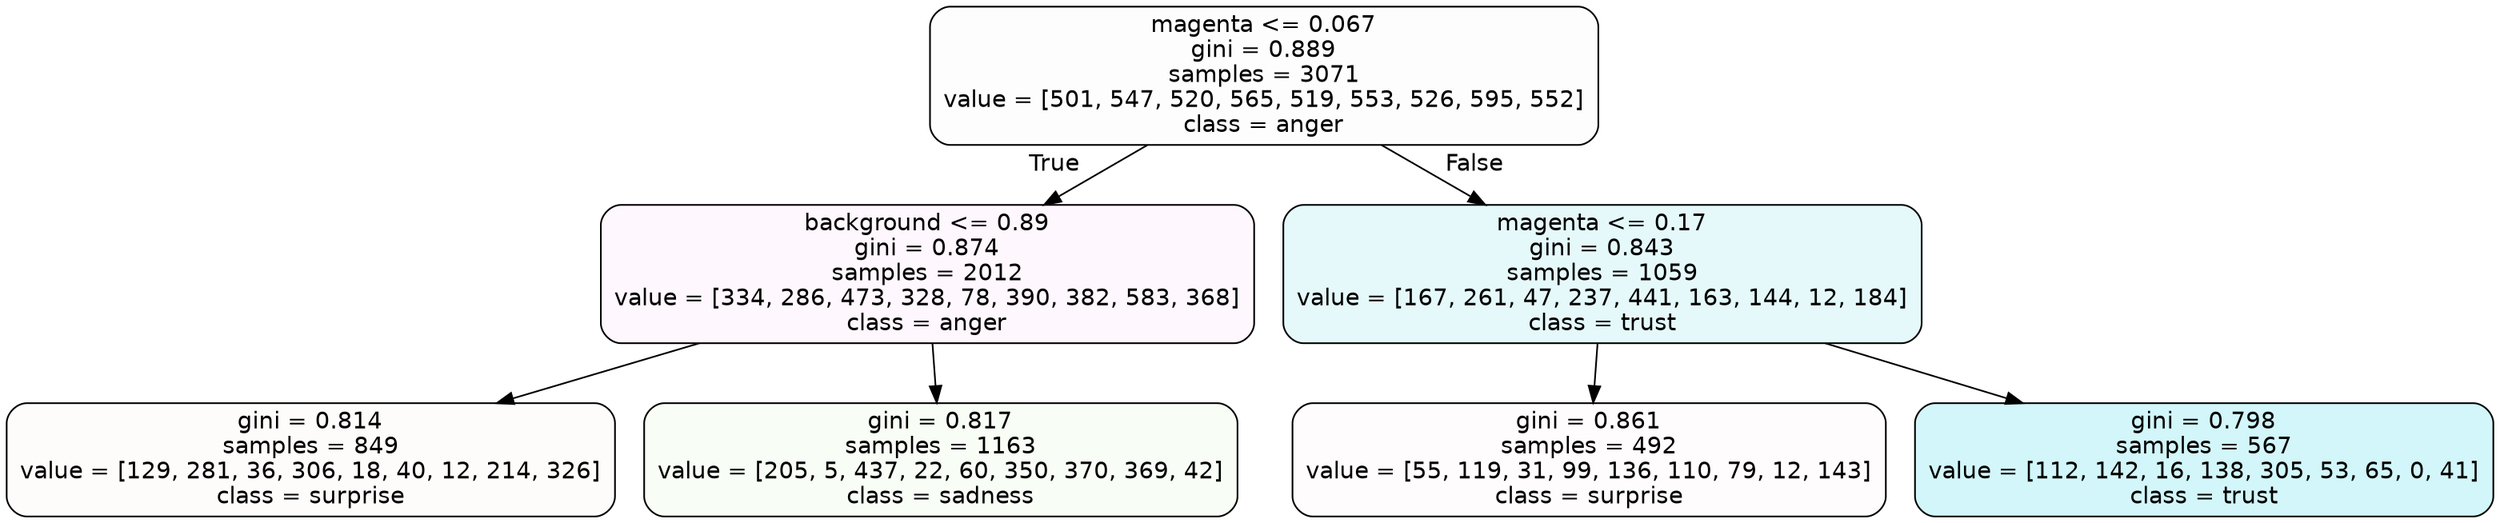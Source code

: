 digraph Tree {
node [shape=box, style="filled, rounded", color="black", fontname=helvetica] ;
edge [fontname=helvetica] ;
0 [label="magenta <= 0.067\ngini = 0.889\nsamples = 3071\nvalue = [501, 547, 520, 565, 519, 553, 526, 595, 552]\nclass = anger", fillcolor="#e539d702"] ;
1 [label="background <= 0.89\ngini = 0.874\nsamples = 2012\nvalue = [334, 286, 473, 328, 78, 390, 382, 583, 368]\nclass = anger", fillcolor="#e539d70a"] ;
0 -> 1 [labeldistance=2.5, labelangle=45, headlabel="True"] ;
2 [label="gini = 0.814\nsamples = 849\nvalue = [129, 281, 36, 306, 18, 40, 12, 214, 326]\nclass = surprise", fillcolor="#e5396405"] ;
1 -> 2 ;
3 [label="gini = 0.817\nsamples = 1163\nvalue = [205, 5, 437, 22, 60, 350, 370, 369, 42]\nclass = sadness", fillcolor="#64e5390b"] ;
1 -> 3 ;
4 [label="magenta <= 0.17\ngini = 0.843\nsamples = 1059\nvalue = [167, 261, 47, 237, 441, 163, 144, 12, 184]\nclass = trust", fillcolor="#39d7e521"] ;
0 -> 4 [labeldistance=2.5, labelangle=-45, headlabel="False"] ;
5 [label="gini = 0.861\nsamples = 492\nvalue = [55, 119, 31, 99, 136, 110, 79, 12, 143]\nclass = surprise", fillcolor="#e5396403"] ;
4 -> 5 ;
6 [label="gini = 0.798\nsamples = 567\nvalue = [112, 142, 16, 138, 305, 53, 65, 0, 41]\nclass = trust", fillcolor="#39d7e539"] ;
4 -> 6 ;
}